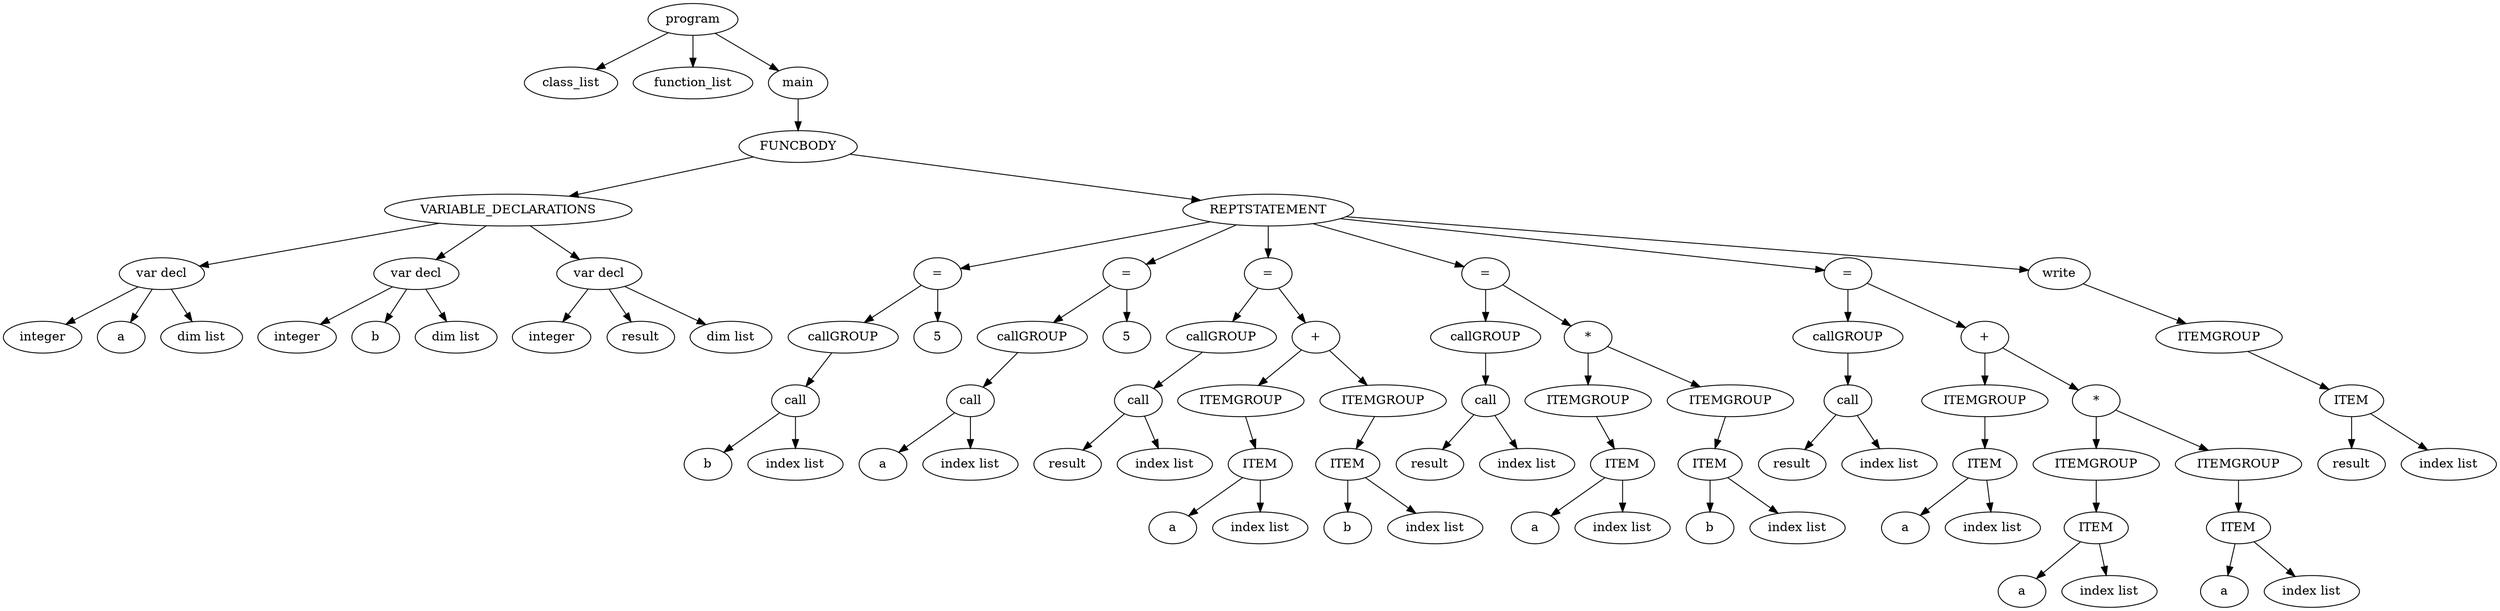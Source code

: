 digraph AST {
0[label="program"]
0->1
0->2
0->3
3[label="main"]
3->4
4[label="FUNCBODY"]
4->5
4->21
21[label="REPTSTATEMENT"]
21->26
21->36
21->46
21->67
21->87
21->110
110[label="write"]
110->115
115[label="ITEMGROUP"]
115->111
111[label="ITEM"]
111->112
111->113
113[label="index list"]
112[label="result"]
87[label="="]
87->86
87->94
94[label="+"]
94->92
94->100
100[label="*"]
100->99
100->105
105[label="ITEMGROUP"]
105->101
101[label="ITEM"]
101->102
101->103
103[label="index list"]
102[label="a"]
99[label="ITEMGROUP"]
99->95
95[label="ITEM"]
95->96
95->97
97[label="index list"]
96[label="a"]
92[label="ITEMGROUP"]
92->88
88[label="ITEM"]
88->89
88->90
90[label="index list"]
89[label="a"]
86[label="callGROUP"]
86->83
83[label="call"]
83->84
83->85
85[label="index list"]
84[label="result"]
67[label="="]
67->66
67->73
73[label="*"]
73->72
73->78
78[label="ITEMGROUP"]
78->74
74[label="ITEM"]
74->75
74->76
76[label="index list"]
75[label="b"]
72[label="ITEMGROUP"]
72->68
68[label="ITEM"]
68->69
68->70
70[label="index list"]
69[label="a"]
66[label="callGROUP"]
66->63
63[label="call"]
63->64
63->65
65[label="index list"]
64[label="result"]
46[label="="]
46->45
46->53
53[label="+"]
53->51
53->58
58[label="ITEMGROUP"]
58->54
54[label="ITEM"]
54->55
54->56
56[label="index list"]
55[label="b"]
51[label="ITEMGROUP"]
51->47
47[label="ITEM"]
47->48
47->49
49[label="index list"]
48[label="a"]
45[label="callGROUP"]
45->42
42[label="call"]
42->43
42->44
44[label="index list"]
43[label="result"]
36[label="="]
36->35
36->37
37[label="5"]
35[label="callGROUP"]
35->32
32[label="call"]
32->33
32->34
34[label="index list"]
33[label="a"]
26[label="="]
26->25
26->27
27[label="5"]
25[label="callGROUP"]
25->22
22[label="call"]
22->23
22->24
24[label="index list"]
23[label="b"]
5[label="VARIABLE_DECLARATIONS"]
5->7
5->12
5->17
17[label="var decl"]
17->16
17->18
17->19
19[label="dim list"]
18[label="result"]
16[label="integer"]
12[label="var decl"]
12->11
12->13
12->14
14[label="dim list"]
13[label="b"]
11[label="integer"]
7[label="var decl"]
7->6
7->8
7->9
9[label="dim list"]
8[label="a"]
6[label="integer"]
2[label="function_list"]
1[label="class_list"]
}
